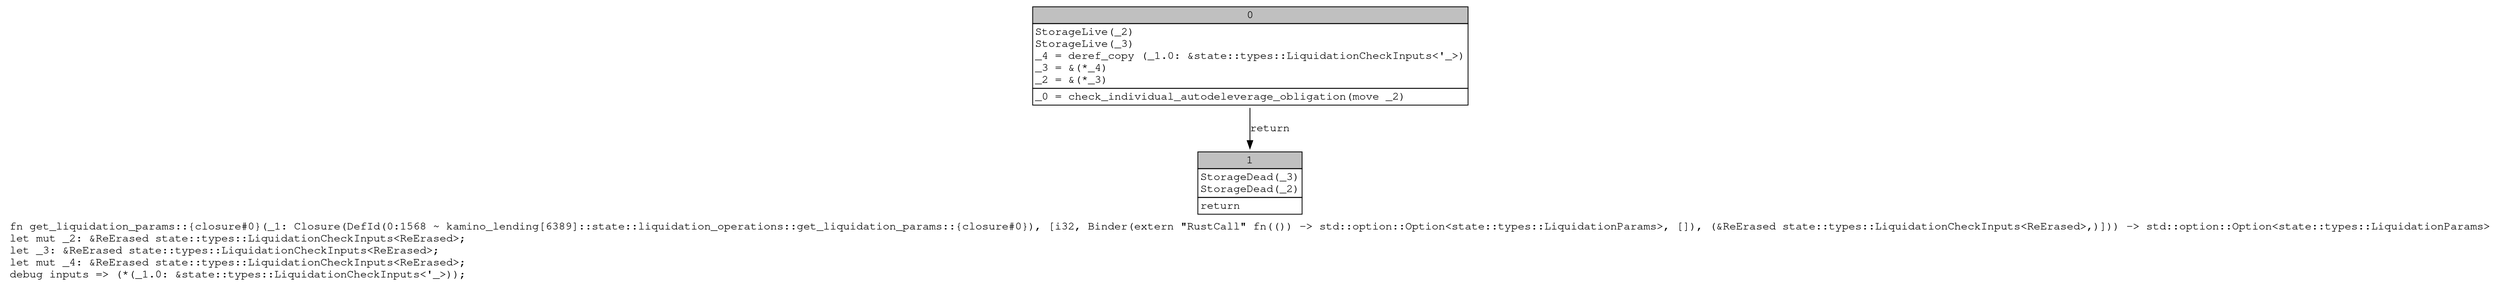 digraph Mir_0_1568 {
    graph [fontname="Courier, monospace"];
    node [fontname="Courier, monospace"];
    edge [fontname="Courier, monospace"];
    label=<fn get_liquidation_params::{closure#0}(_1: Closure(DefId(0:1568 ~ kamino_lending[6389]::state::liquidation_operations::get_liquidation_params::{closure#0}), [i32, Binder(extern &quot;RustCall&quot; fn(()) -&gt; std::option::Option&lt;state::types::LiquidationParams&gt;, []), (&amp;ReErased state::types::LiquidationCheckInputs&lt;ReErased&gt;,)])) -&gt; std::option::Option&lt;state::types::LiquidationParams&gt;<br align="left"/>let mut _2: &amp;ReErased state::types::LiquidationCheckInputs&lt;ReErased&gt;;<br align="left"/>let _3: &amp;ReErased state::types::LiquidationCheckInputs&lt;ReErased&gt;;<br align="left"/>let mut _4: &amp;ReErased state::types::LiquidationCheckInputs&lt;ReErased&gt;;<br align="left"/>debug inputs =&gt; (*(_1.0: &amp;state::types::LiquidationCheckInputs&lt;'_&gt;));<br align="left"/>>;
    bb0__0_1568 [shape="none", label=<<table border="0" cellborder="1" cellspacing="0"><tr><td bgcolor="gray" align="center" colspan="1">0</td></tr><tr><td align="left" balign="left">StorageLive(_2)<br/>StorageLive(_3)<br/>_4 = deref_copy (_1.0: &amp;state::types::LiquidationCheckInputs&lt;'_&gt;)<br/>_3 = &amp;(*_4)<br/>_2 = &amp;(*_3)<br/></td></tr><tr><td align="left">_0 = check_individual_autodeleverage_obligation(move _2)</td></tr></table>>];
    bb1__0_1568 [shape="none", label=<<table border="0" cellborder="1" cellspacing="0"><tr><td bgcolor="gray" align="center" colspan="1">1</td></tr><tr><td align="left" balign="left">StorageDead(_3)<br/>StorageDead(_2)<br/></td></tr><tr><td align="left">return</td></tr></table>>];
    bb0__0_1568 -> bb1__0_1568 [label="return"];
}
